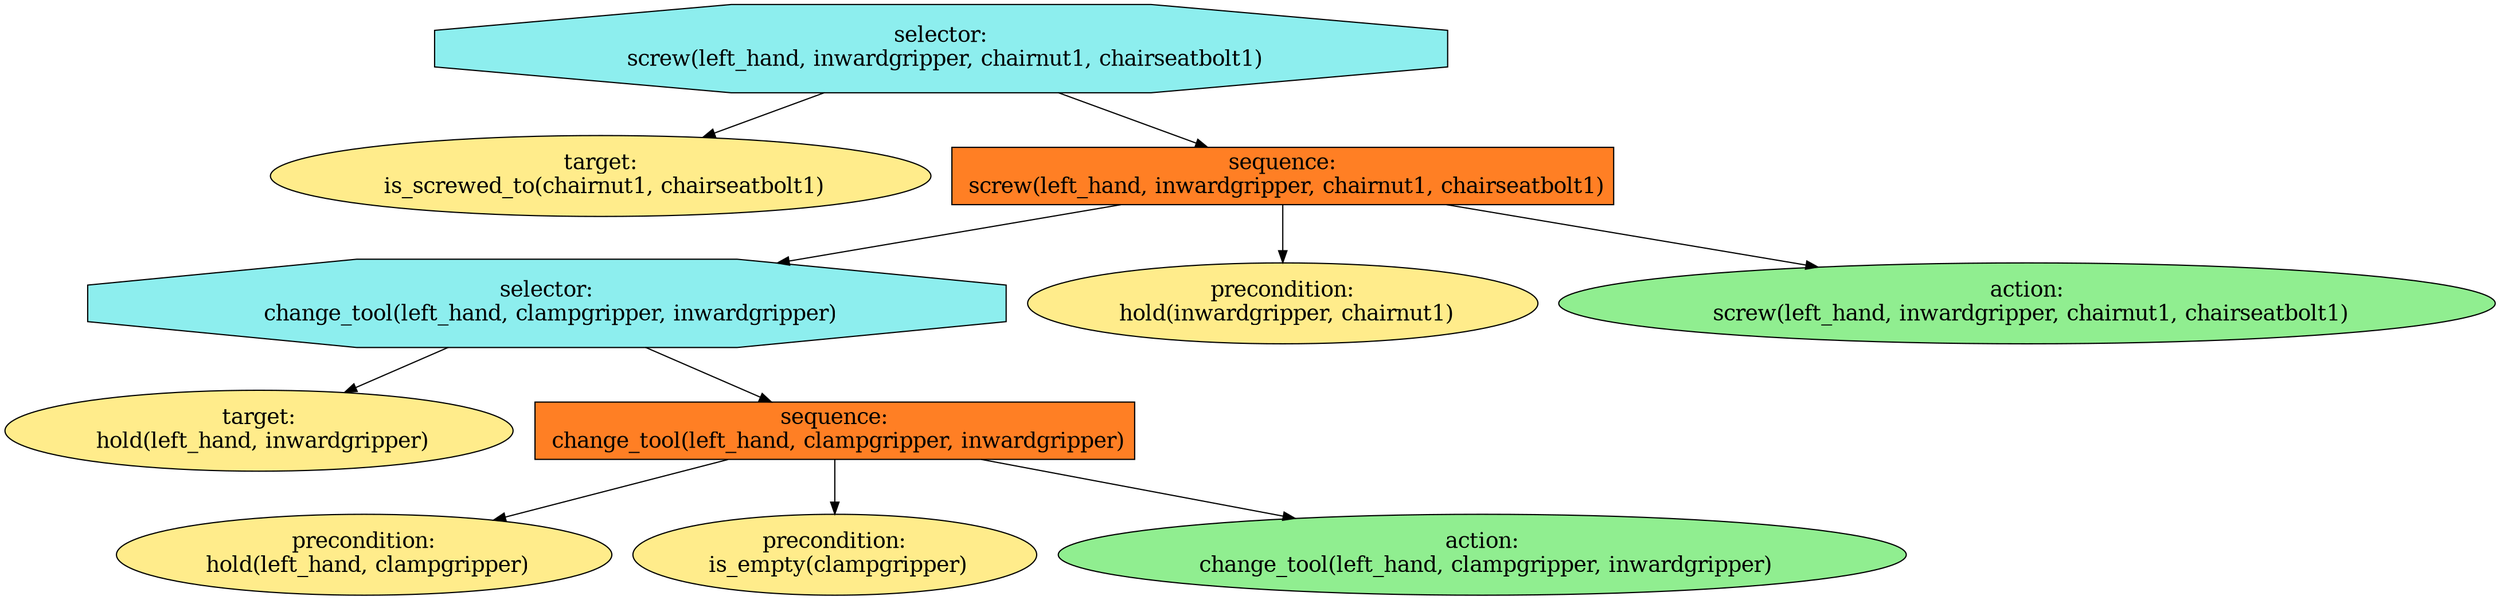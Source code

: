 digraph pastafarianism {
ordering=out;
graph [fontname="times-roman"];
node [fontname="times-roman"];
edge [fontname="times-roman"];
"selector:
 screw(left_hand, inwardgripper, chairnut1, chairseatbolt1)" [fillcolor=darkslategray2, fontcolor=black, fontsize=18, label="selector:
 screw(left_hand, inwardgripper, chairnut1, chairseatbolt1)", shape=octagon, style=filled];
"target:
 is_screwed_to(chairnut1, chairseatbolt1)" [fillcolor=lightgoldenrod1, fontcolor=black, fontsize=18, label="target:
 is_screwed_to(chairnut1, chairseatbolt1)", shape=ellipse, style=filled];
"selector:
 screw(left_hand, inwardgripper, chairnut1, chairseatbolt1)" -> "target:
 is_screwed_to(chairnut1, chairseatbolt1)";
"sequence:
 screw(left_hand, inwardgripper, chairnut1, chairseatbolt1)" [fillcolor=chocolate1, fontcolor=black, fontsize=18, label="sequence:
 screw(left_hand, inwardgripper, chairnut1, chairseatbolt1)", shape=box, style=filled];
"selector:
 screw(left_hand, inwardgripper, chairnut1, chairseatbolt1)" -> "sequence:
 screw(left_hand, inwardgripper, chairnut1, chairseatbolt1)";
"selector:
 change_tool(left_hand, clampgripper, inwardgripper)" [fillcolor=darkslategray2, fontcolor=black, fontsize=18, label="selector:
 change_tool(left_hand, clampgripper, inwardgripper)", shape=octagon, style=filled];
"sequence:
 screw(left_hand, inwardgripper, chairnut1, chairseatbolt1)" -> "selector:
 change_tool(left_hand, clampgripper, inwardgripper)";
"target:
 hold(left_hand, inwardgripper)" [fillcolor=lightgoldenrod1, fontcolor=black, fontsize=18, label="target:
 hold(left_hand, inwardgripper)", shape=ellipse, style=filled];
"selector:
 change_tool(left_hand, clampgripper, inwardgripper)" -> "target:
 hold(left_hand, inwardgripper)";
"sequence:
 change_tool(left_hand, clampgripper, inwardgripper)" [fillcolor=chocolate1, fontcolor=black, fontsize=18, label="sequence:
 change_tool(left_hand, clampgripper, inwardgripper)", shape=box, style=filled];
"selector:
 change_tool(left_hand, clampgripper, inwardgripper)" -> "sequence:
 change_tool(left_hand, clampgripper, inwardgripper)";
"precondition:
 hold(left_hand, clampgripper)" [fillcolor=lightgoldenrod1, fontcolor=black, fontsize=18, label="precondition:
 hold(left_hand, clampgripper)", shape=ellipse, style=filled];
"sequence:
 change_tool(left_hand, clampgripper, inwardgripper)" -> "precondition:
 hold(left_hand, clampgripper)";
"precondition:
 is_empty(clampgripper)" [fillcolor=lightgoldenrod1, fontcolor=black, fontsize=18, label="precondition:
 is_empty(clampgripper)", shape=ellipse, style=filled];
"sequence:
 change_tool(left_hand, clampgripper, inwardgripper)" -> "precondition:
 is_empty(clampgripper)";
"action:
 change_tool(left_hand, clampgripper, inwardgripper)" [fillcolor=lightgreen, fontcolor=black, fontsize=18, label="action:
 change_tool(left_hand, clampgripper, inwardgripper)", shape=ellipse, style=filled];
"sequence:
 change_tool(left_hand, clampgripper, inwardgripper)" -> "action:
 change_tool(left_hand, clampgripper, inwardgripper)";
"precondition:
 hold(inwardgripper, chairnut1)" [fillcolor=lightgoldenrod1, fontcolor=black, fontsize=18, label="precondition:
 hold(inwardgripper, chairnut1)", shape=ellipse, style=filled];
"sequence:
 screw(left_hand, inwardgripper, chairnut1, chairseatbolt1)" -> "precondition:
 hold(inwardgripper, chairnut1)";
"action:
 screw(left_hand, inwardgripper, chairnut1, chairseatbolt1)" [fillcolor=lightgreen, fontcolor=black, fontsize=18, label="action:
 screw(left_hand, inwardgripper, chairnut1, chairseatbolt1)", shape=ellipse, style=filled];
"sequence:
 screw(left_hand, inwardgripper, chairnut1, chairseatbolt1)" -> "action:
 screw(left_hand, inwardgripper, chairnut1, chairseatbolt1)";
}
